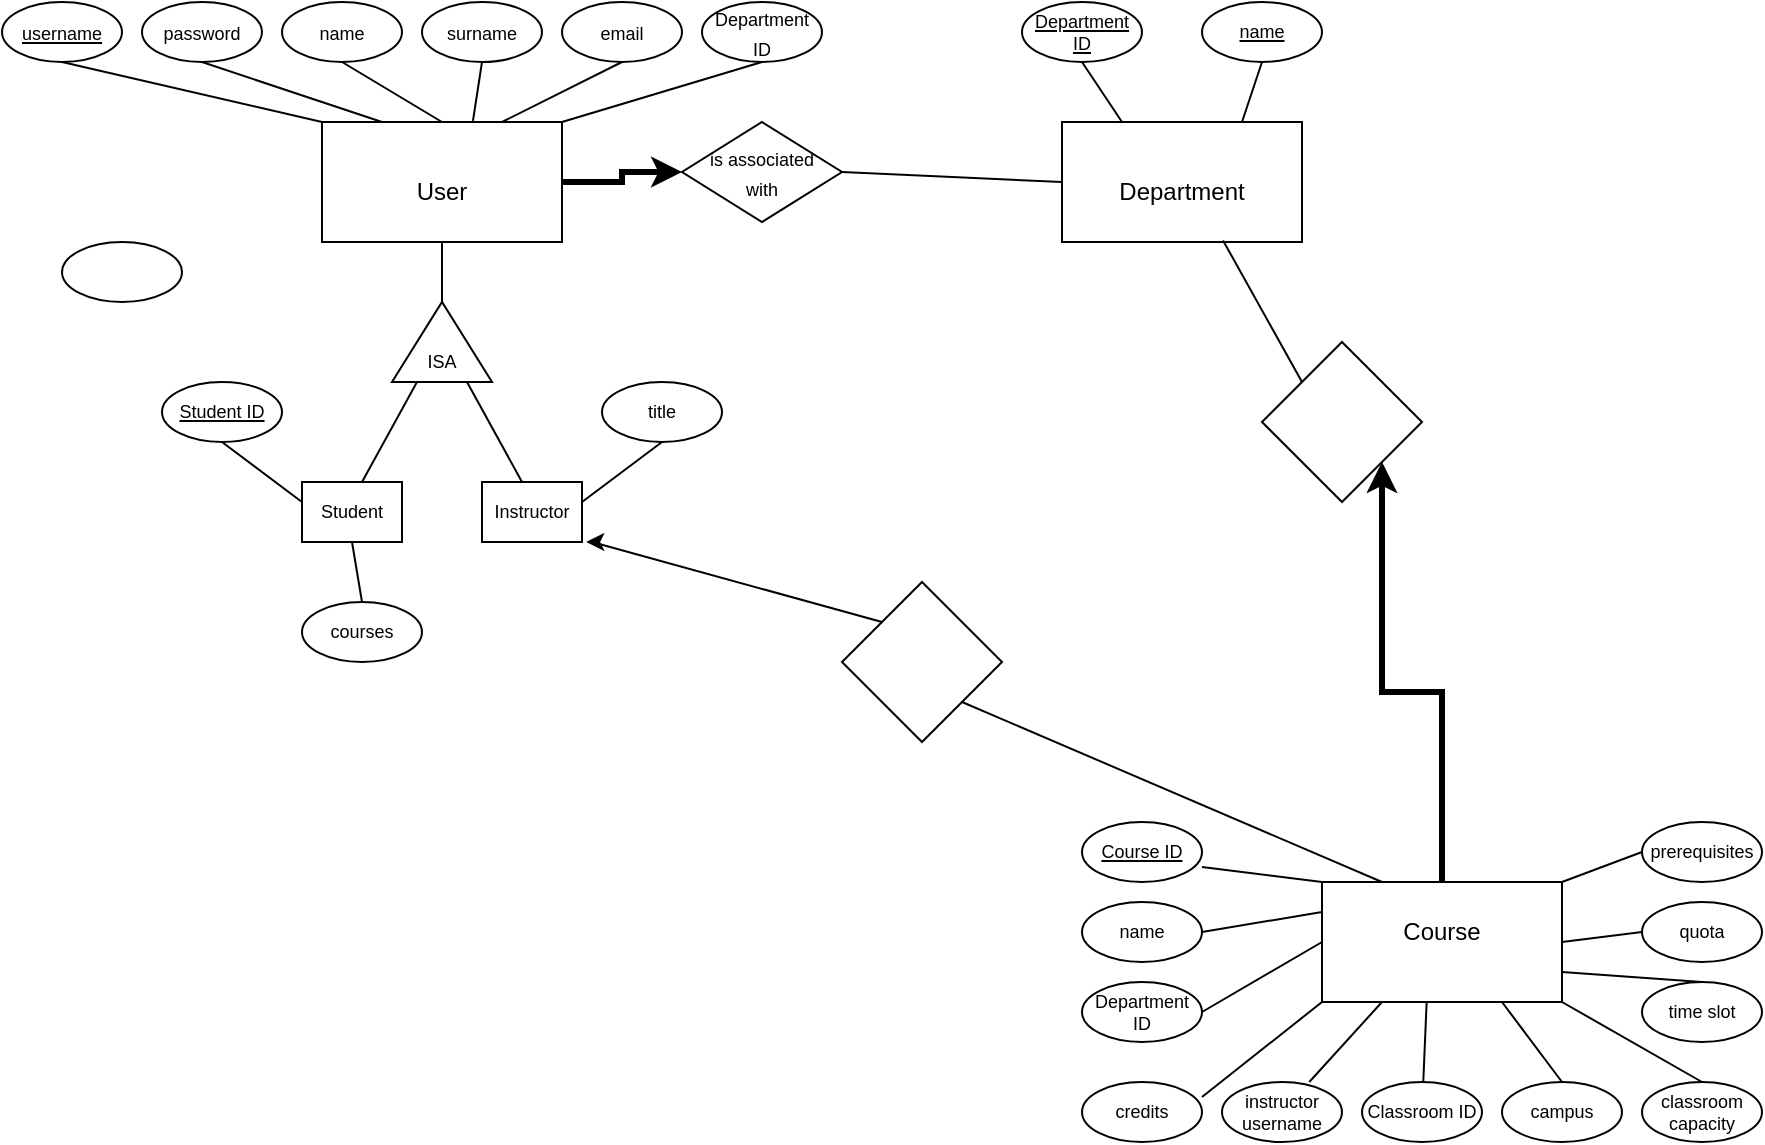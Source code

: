 <mxfile version="17.4.3" type="github">
  <diagram id="Lof_Wo-xlNR3MHUV8qx0" name="Page-1">
    <mxGraphModel dx="313" dy="184" grid="1" gridSize="10" guides="0" tooltips="1" connect="1" arrows="1" fold="1" page="1" pageScale="1" pageWidth="2000" pageHeight="3000" math="0" shadow="0">
      <root>
        <object label="" id="0">
          <mxCell />
        </object>
        <mxCell id="1" parent="0" />
        <mxCell id="NmvkQJJ4W1ErekPpUdU3-1" value="" style="rounded=0;whiteSpace=wrap;html=1;" parent="1" vertex="1">
          <mxGeometry x="260" y="70" width="120" height="60" as="geometry" />
        </mxCell>
        <mxCell id="NmvkQJJ4W1ErekPpUdU3-2" value="" style="ellipse;whiteSpace=wrap;html=1;" parent="1" vertex="1">
          <mxGeometry x="100" y="10" width="60" height="30" as="geometry" />
        </mxCell>
        <mxCell id="NmvkQJJ4W1ErekPpUdU3-3" value="" style="ellipse;whiteSpace=wrap;html=1;" parent="1" vertex="1">
          <mxGeometry x="170" y="10" width="60" height="30" as="geometry" />
        </mxCell>
        <mxCell id="NmvkQJJ4W1ErekPpUdU3-4" value="" style="ellipse;whiteSpace=wrap;html=1;" parent="1" vertex="1">
          <mxGeometry x="310" y="10" width="60" height="30" as="geometry" />
        </mxCell>
        <mxCell id="NmvkQJJ4W1ErekPpUdU3-5" value="" style="ellipse;whiteSpace=wrap;html=1;" parent="1" vertex="1">
          <mxGeometry x="380" y="10" width="60" height="30" as="geometry" />
        </mxCell>
        <mxCell id="NmvkQJJ4W1ErekPpUdU3-6" value="&lt;font style=&quot;font-size: 9px&quot;&gt;&lt;u&gt;username&lt;/u&gt;&lt;/font&gt;" style="text;html=1;strokeColor=none;fillColor=none;align=center;verticalAlign=middle;whiteSpace=wrap;rounded=0;" parent="1" vertex="1">
          <mxGeometry x="100" y="10" width="60" height="30" as="geometry" />
        </mxCell>
        <mxCell id="NmvkQJJ4W1ErekPpUdU3-7" value="&lt;font style=&quot;font-size: 9px&quot;&gt;password&lt;/font&gt;" style="text;html=1;strokeColor=none;fillColor=none;align=center;verticalAlign=middle;whiteSpace=wrap;rounded=0;" parent="1" vertex="1">
          <mxGeometry x="170" y="10" width="60" height="30" as="geometry" />
        </mxCell>
        <mxCell id="NmvkQJJ4W1ErekPpUdU3-10" value="&lt;font style=&quot;font-size: 9px&quot;&gt;email&lt;/font&gt;" style="text;html=1;strokeColor=none;fillColor=none;align=center;verticalAlign=middle;whiteSpace=wrap;rounded=0;" parent="1" vertex="1">
          <mxGeometry x="380" y="10" width="60" height="30" as="geometry" />
        </mxCell>
        <mxCell id="NmvkQJJ4W1ErekPpUdU3-11" value="" style="ellipse;whiteSpace=wrap;html=1;" parent="1" vertex="1">
          <mxGeometry x="240" y="10" width="60" height="30" as="geometry" />
        </mxCell>
        <mxCell id="NmvkQJJ4W1ErekPpUdU3-12" style="edgeStyle=orthogonalEdgeStyle;rounded=0;orthogonalLoop=1;jettySize=auto;html=1;exitX=0.5;exitY=1;exitDx=0;exitDy=0;" parent="1" source="NmvkQJJ4W1ErekPpUdU3-11" target="NmvkQJJ4W1ErekPpUdU3-11" edge="1">
          <mxGeometry relative="1" as="geometry" />
        </mxCell>
        <mxCell id="NmvkQJJ4W1ErekPpUdU3-13" value="&lt;font style=&quot;font-size: 9px&quot;&gt;name&lt;/font&gt;" style="text;html=1;strokeColor=none;fillColor=none;align=center;verticalAlign=middle;whiteSpace=wrap;rounded=0;" parent="1" vertex="1">
          <mxGeometry x="240" y="10" width="60" height="30" as="geometry" />
        </mxCell>
        <mxCell id="NmvkQJJ4W1ErekPpUdU3-14" value="&lt;font style=&quot;font-size: 9px&quot;&gt;surname&lt;/font&gt;" style="text;html=1;strokeColor=none;fillColor=none;align=center;verticalAlign=middle;whiteSpace=wrap;rounded=0;" parent="1" vertex="1">
          <mxGeometry x="310" y="10" width="60" height="30" as="geometry" />
        </mxCell>
        <mxCell id="NmvkQJJ4W1ErekPpUdU3-21" value="" style="endArrow=none;html=1;rounded=0;exitX=0;exitY=0;exitDx=0;exitDy=0;entryX=0.5;entryY=1;entryDx=0;entryDy=0;" parent="1" source="NmvkQJJ4W1ErekPpUdU3-1" target="NmvkQJJ4W1ErekPpUdU3-6" edge="1">
          <mxGeometry width="50" height="50" relative="1" as="geometry">
            <mxPoint x="140" y="90" as="sourcePoint" />
            <mxPoint x="190" y="40" as="targetPoint" />
          </mxGeometry>
        </mxCell>
        <mxCell id="NmvkQJJ4W1ErekPpUdU3-22" value="" style="endArrow=none;html=1;rounded=0;exitX=0.25;exitY=0;exitDx=0;exitDy=0;entryX=0.5;entryY=1;entryDx=0;entryDy=0;" parent="1" source="NmvkQJJ4W1ErekPpUdU3-1" target="NmvkQJJ4W1ErekPpUdU3-7" edge="1">
          <mxGeometry width="50" height="50" relative="1" as="geometry">
            <mxPoint x="330" y="70" as="sourcePoint" />
            <mxPoint x="240" y="40" as="targetPoint" />
          </mxGeometry>
        </mxCell>
        <mxCell id="NmvkQJJ4W1ErekPpUdU3-23" value="" style="endArrow=none;html=1;rounded=0;exitX=0.5;exitY=0;exitDx=0;exitDy=0;entryX=0.5;entryY=1;entryDx=0;entryDy=0;" parent="1" source="NmvkQJJ4W1ErekPpUdU3-1" target="NmvkQJJ4W1ErekPpUdU3-13" edge="1">
          <mxGeometry width="50" height="50" relative="1" as="geometry">
            <mxPoint x="280" y="90" as="sourcePoint" />
            <mxPoint x="190" y="60" as="targetPoint" />
          </mxGeometry>
        </mxCell>
        <mxCell id="NmvkQJJ4W1ErekPpUdU3-24" value="" style="endArrow=none;html=1;rounded=0;exitX=0.629;exitY=-0.01;exitDx=0;exitDy=0;entryX=0.5;entryY=1;entryDx=0;entryDy=0;exitPerimeter=0;" parent="1" source="NmvkQJJ4W1ErekPpUdU3-1" target="NmvkQJJ4W1ErekPpUdU3-14" edge="1">
          <mxGeometry width="50" height="50" relative="1" as="geometry">
            <mxPoint x="290" y="100" as="sourcePoint" />
            <mxPoint x="200" y="70" as="targetPoint" />
          </mxGeometry>
        </mxCell>
        <mxCell id="NmvkQJJ4W1ErekPpUdU3-25" value="" style="endArrow=none;html=1;rounded=0;exitX=0.75;exitY=0;exitDx=0;exitDy=0;entryX=0.5;entryY=1;entryDx=0;entryDy=0;" parent="1" source="NmvkQJJ4W1ErekPpUdU3-1" target="NmvkQJJ4W1ErekPpUdU3-10" edge="1">
          <mxGeometry width="50" height="50" relative="1" as="geometry">
            <mxPoint x="300" y="110" as="sourcePoint" />
            <mxPoint x="210" y="80" as="targetPoint" />
          </mxGeometry>
        </mxCell>
        <mxCell id="NmvkQJJ4W1ErekPpUdU3-26" value="User" style="text;html=1;strokeColor=none;fillColor=none;align=center;verticalAlign=middle;whiteSpace=wrap;rounded=0;" parent="1" vertex="1">
          <mxGeometry x="290" y="90" width="60" height="30" as="geometry" />
        </mxCell>
        <mxCell id="NmvkQJJ4W1ErekPpUdU3-28" value="" style="ellipse;whiteSpace=wrap;html=1;" parent="1" vertex="1">
          <mxGeometry x="450" y="10" width="60" height="30" as="geometry" />
        </mxCell>
        <mxCell id="NmvkQJJ4W1ErekPpUdU3-30" value="&lt;font style=&quot;line-height: 0.9 ; font-size: 9px&quot;&gt;Department ID&lt;/font&gt;" style="text;html=1;strokeColor=none;fillColor=none;align=center;verticalAlign=middle;whiteSpace=wrap;rounded=0;" parent="1" vertex="1">
          <mxGeometry x="450" y="15" width="60" height="20" as="geometry" />
        </mxCell>
        <mxCell id="NmvkQJJ4W1ErekPpUdU3-31" value="" style="endArrow=none;html=1;rounded=0;entryX=0.5;entryY=1;entryDx=0;entryDy=0;exitX=1;exitY=0;exitDx=0;exitDy=0;" parent="1" source="NmvkQJJ4W1ErekPpUdU3-1" target="NmvkQJJ4W1ErekPpUdU3-28" edge="1">
          <mxGeometry width="50" height="50" relative="1" as="geometry">
            <mxPoint x="360" y="80" as="sourcePoint" />
            <mxPoint x="420" y="50" as="targetPoint" />
          </mxGeometry>
        </mxCell>
        <mxCell id="NmvkQJJ4W1ErekPpUdU3-32" value="" style="triangle;whiteSpace=wrap;html=1;fontFamily=Helvetica;fontSize=9;strokeColor=default;rotation=-90;" parent="1" vertex="1">
          <mxGeometry x="300" y="155" width="40" height="50" as="geometry" />
        </mxCell>
        <mxCell id="NmvkQJJ4W1ErekPpUdU3-33" value="ISA" style="text;html=1;strokeColor=none;fillColor=none;align=center;verticalAlign=middle;whiteSpace=wrap;rounded=0;fontFamily=Helvetica;fontSize=9;" parent="1" vertex="1">
          <mxGeometry x="290" y="175" width="60" height="30" as="geometry" />
        </mxCell>
        <mxCell id="NmvkQJJ4W1ErekPpUdU3-34" value="" style="endArrow=none;html=1;rounded=0;fontFamily=Helvetica;fontSize=9;entryX=0.5;entryY=1;entryDx=0;entryDy=0;exitX=1;exitY=0.5;exitDx=0;exitDy=0;" parent="1" source="NmvkQJJ4W1ErekPpUdU3-32" target="NmvkQJJ4W1ErekPpUdU3-1" edge="1">
          <mxGeometry width="50" height="50" relative="1" as="geometry">
            <mxPoint x="310" y="250" as="sourcePoint" />
            <mxPoint x="360" y="200" as="targetPoint" />
          </mxGeometry>
        </mxCell>
        <mxCell id="NmvkQJJ4W1ErekPpUdU3-35" value="" style="endArrow=none;html=1;rounded=0;fontFamily=Helvetica;fontSize=9;entryX=0;entryY=0.75;entryDx=0;entryDy=0;" parent="1" target="NmvkQJJ4W1ErekPpUdU3-32" edge="1">
          <mxGeometry width="50" height="50" relative="1" as="geometry">
            <mxPoint x="360" y="250" as="sourcePoint" />
            <mxPoint x="330" y="140" as="targetPoint" />
          </mxGeometry>
        </mxCell>
        <mxCell id="NmvkQJJ4W1ErekPpUdU3-36" value="" style="endArrow=none;html=1;rounded=0;fontFamily=Helvetica;fontSize=9;entryX=0;entryY=0.25;entryDx=0;entryDy=0;" parent="1" target="NmvkQJJ4W1ErekPpUdU3-32" edge="1">
          <mxGeometry width="50" height="50" relative="1" as="geometry">
            <mxPoint x="280" y="250" as="sourcePoint" />
            <mxPoint x="342.5" y="210" as="targetPoint" />
          </mxGeometry>
        </mxCell>
        <mxCell id="NmvkQJJ4W1ErekPpUdU3-37" value="" style="rounded=0;whiteSpace=wrap;html=1;fontFamily=Helvetica;fontSize=9;strokeColor=default;" parent="1" vertex="1">
          <mxGeometry x="250" y="250" width="50" height="30" as="geometry" />
        </mxCell>
        <mxCell id="NmvkQJJ4W1ErekPpUdU3-38" value="" style="rounded=0;whiteSpace=wrap;html=1;fontFamily=Helvetica;fontSize=9;strokeColor=default;" parent="1" vertex="1">
          <mxGeometry x="340" y="250" width="50" height="30" as="geometry" />
        </mxCell>
        <mxCell id="NmvkQJJ4W1ErekPpUdU3-39" value="Student" style="text;html=1;strokeColor=none;fillColor=none;align=center;verticalAlign=middle;whiteSpace=wrap;rounded=0;fontFamily=Helvetica;fontSize=9;" parent="1" vertex="1">
          <mxGeometry x="245" y="250" width="60" height="30" as="geometry" />
        </mxCell>
        <mxCell id="NmvkQJJ4W1ErekPpUdU3-40" value="Instructor" style="text;html=1;strokeColor=none;fillColor=none;align=center;verticalAlign=middle;whiteSpace=wrap;rounded=0;fontFamily=Helvetica;fontSize=9;" parent="1" vertex="1">
          <mxGeometry x="335" y="250" width="60" height="30" as="geometry" />
        </mxCell>
        <mxCell id="NmvkQJJ4W1ErekPpUdU3-41" value="" style="ellipse;whiteSpace=wrap;html=1;" parent="1" vertex="1">
          <mxGeometry x="130" y="130" width="60" height="30" as="geometry" />
        </mxCell>
        <mxCell id="NmvkQJJ4W1ErekPpUdU3-42" value="" style="ellipse;whiteSpace=wrap;html=1;" parent="1" vertex="1">
          <mxGeometry x="180" y="200" width="60" height="30" as="geometry" />
        </mxCell>
        <mxCell id="NmvkQJJ4W1ErekPpUdU3-43" value="" style="ellipse;whiteSpace=wrap;html=1;" parent="1" vertex="1">
          <mxGeometry x="400" y="200" width="60" height="30" as="geometry" />
        </mxCell>
        <mxCell id="NmvkQJJ4W1ErekPpUdU3-44" value="title" style="text;html=1;strokeColor=none;fillColor=none;align=center;verticalAlign=middle;whiteSpace=wrap;rounded=0;fontFamily=Helvetica;fontSize=9;" parent="1" vertex="1">
          <mxGeometry x="400" y="200" width="60" height="30" as="geometry" />
        </mxCell>
        <mxCell id="NmvkQJJ4W1ErekPpUdU3-45" value="&lt;u&gt;Student ID&lt;/u&gt;" style="text;html=1;strokeColor=none;fillColor=none;align=center;verticalAlign=middle;whiteSpace=wrap;rounded=0;fontFamily=Helvetica;fontSize=9;" parent="1" vertex="1">
          <mxGeometry x="180" y="200" width="60" height="30" as="geometry" />
        </mxCell>
        <mxCell id="NmvkQJJ4W1ErekPpUdU3-46" value="" style="endArrow=none;html=1;rounded=0;fontFamily=Helvetica;fontSize=9;entryX=0.5;entryY=1;entryDx=0;entryDy=0;exitX=0.083;exitY=0.333;exitDx=0;exitDy=0;exitPerimeter=0;" parent="1" source="NmvkQJJ4W1ErekPpUdU3-39" target="NmvkQJJ4W1ErekPpUdU3-45" edge="1">
          <mxGeometry width="50" height="50" relative="1" as="geometry">
            <mxPoint x="290" y="260" as="sourcePoint" />
            <mxPoint x="317.5" y="210" as="targetPoint" />
          </mxGeometry>
        </mxCell>
        <mxCell id="NmvkQJJ4W1ErekPpUdU3-47" value="" style="endArrow=none;html=1;rounded=0;fontFamily=Helvetica;fontSize=9;entryX=0.5;entryY=1;entryDx=0;entryDy=0;exitX=0.917;exitY=0.333;exitDx=0;exitDy=0;exitPerimeter=0;" parent="1" source="NmvkQJJ4W1ErekPpUdU3-40" target="NmvkQJJ4W1ErekPpUdU3-44" edge="1">
          <mxGeometry width="50" height="50" relative="1" as="geometry">
            <mxPoint x="300" y="270" as="sourcePoint" />
            <mxPoint x="327.5" y="220" as="targetPoint" />
          </mxGeometry>
        </mxCell>
        <mxCell id="NmvkQJJ4W1ErekPpUdU3-48" value="" style="rounded=0;whiteSpace=wrap;html=1;" parent="1" vertex="1">
          <mxGeometry x="630" y="70" width="120" height="60" as="geometry" />
        </mxCell>
        <mxCell id="NmvkQJJ4W1ErekPpUdU3-49" value="Department" style="text;html=1;strokeColor=none;fillColor=none;align=center;verticalAlign=middle;whiteSpace=wrap;rounded=0;" parent="1" vertex="1">
          <mxGeometry x="660" y="90" width="60" height="30" as="geometry" />
        </mxCell>
        <mxCell id="NmvkQJJ4W1ErekPpUdU3-50" value="" style="ellipse;whiteSpace=wrap;html=1;" parent="1" vertex="1">
          <mxGeometry x="610" y="10" width="60" height="30" as="geometry" />
        </mxCell>
        <mxCell id="NmvkQJJ4W1ErekPpUdU3-51" value="" style="ellipse;whiteSpace=wrap;html=1;" parent="1" vertex="1">
          <mxGeometry x="700" y="10" width="60" height="30" as="geometry" />
        </mxCell>
        <mxCell id="NmvkQJJ4W1ErekPpUdU3-52" value="&lt;u&gt;Department ID&lt;/u&gt;" style="text;html=1;strokeColor=none;fillColor=none;align=center;verticalAlign=middle;whiteSpace=wrap;rounded=0;fontFamily=Helvetica;fontSize=9;" parent="1" vertex="1">
          <mxGeometry x="610" y="10" width="60" height="30" as="geometry" />
        </mxCell>
        <mxCell id="NmvkQJJ4W1ErekPpUdU3-53" value="&lt;u&gt;name&lt;/u&gt;" style="text;html=1;strokeColor=none;fillColor=none;align=center;verticalAlign=middle;whiteSpace=wrap;rounded=0;fontFamily=Helvetica;fontSize=9;" parent="1" vertex="1">
          <mxGeometry x="700" y="10" width="60" height="30" as="geometry" />
        </mxCell>
        <mxCell id="NmvkQJJ4W1ErekPpUdU3-54" value="" style="endArrow=none;html=1;rounded=0;fontFamily=Helvetica;fontSize=9;entryX=0.5;entryY=1;entryDx=0;entryDy=0;exitX=0.25;exitY=0;exitDx=0;exitDy=0;" parent="1" source="NmvkQJJ4W1ErekPpUdU3-48" target="NmvkQJJ4W1ErekPpUdU3-52" edge="1">
          <mxGeometry width="50" height="50" relative="1" as="geometry">
            <mxPoint x="610" y="90" as="sourcePoint" />
            <mxPoint x="660" y="40" as="targetPoint" />
          </mxGeometry>
        </mxCell>
        <mxCell id="NmvkQJJ4W1ErekPpUdU3-55" value="" style="endArrow=none;html=1;rounded=0;fontFamily=Helvetica;fontSize=9;entryX=0.5;entryY=1;entryDx=0;entryDy=0;exitX=0.75;exitY=0;exitDx=0;exitDy=0;" parent="1" source="NmvkQJJ4W1ErekPpUdU3-48" target="NmvkQJJ4W1ErekPpUdU3-53" edge="1">
          <mxGeometry width="50" height="50" relative="1" as="geometry">
            <mxPoint x="670" y="80" as="sourcePoint" />
            <mxPoint x="650" y="50" as="targetPoint" />
          </mxGeometry>
        </mxCell>
        <mxCell id="vF9d4ITDVxiNtmWQu563-13" style="edgeStyle=orthogonalEdgeStyle;rounded=0;orthogonalLoop=1;jettySize=auto;html=1;exitX=0.5;exitY=0;exitDx=0;exitDy=0;entryX=1;entryY=1;entryDx=0;entryDy=0;fontFamily=Helvetica;fontSize=9;strokeWidth=3;" edge="1" parent="1" source="NmvkQJJ4W1ErekPpUdU3-56" target="vF9d4ITDVxiNtmWQu563-12">
          <mxGeometry relative="1" as="geometry" />
        </mxCell>
        <mxCell id="NmvkQJJ4W1ErekPpUdU3-56" value="" style="rounded=0;whiteSpace=wrap;html=1;" parent="1" vertex="1">
          <mxGeometry x="760" y="450" width="120" height="60" as="geometry" />
        </mxCell>
        <mxCell id="NmvkQJJ4W1ErekPpUdU3-57" value="&lt;font style=&quot;font-size: 12px&quot;&gt;Course&lt;/font&gt;" style="text;html=1;strokeColor=none;fillColor=none;align=center;verticalAlign=middle;whiteSpace=wrap;rounded=0;fontFamily=Helvetica;fontSize=9;" parent="1" vertex="1">
          <mxGeometry x="790" y="460" width="60" height="30" as="geometry" />
        </mxCell>
        <mxCell id="NmvkQJJ4W1ErekPpUdU3-58" value="" style="ellipse;whiteSpace=wrap;html=1;" parent="1" vertex="1">
          <mxGeometry x="920" y="420" width="60" height="30" as="geometry" />
        </mxCell>
        <mxCell id="NmvkQJJ4W1ErekPpUdU3-59" value="" style="ellipse;whiteSpace=wrap;html=1;" parent="1" vertex="1">
          <mxGeometry x="920" y="460" width="60" height="30" as="geometry" />
        </mxCell>
        <mxCell id="NmvkQJJ4W1ErekPpUdU3-60" value="" style="ellipse;whiteSpace=wrap;html=1;" parent="1" vertex="1">
          <mxGeometry x="640" y="500" width="60" height="30" as="geometry" />
        </mxCell>
        <mxCell id="NmvkQJJ4W1ErekPpUdU3-61" value="" style="ellipse;whiteSpace=wrap;html=1;" parent="1" vertex="1">
          <mxGeometry x="920" y="500" width="60" height="30" as="geometry" />
        </mxCell>
        <mxCell id="NmvkQJJ4W1ErekPpUdU3-62" value="" style="ellipse;whiteSpace=wrap;html=1;" parent="1" vertex="1">
          <mxGeometry x="920" y="550" width="60" height="30" as="geometry" />
        </mxCell>
        <mxCell id="NmvkQJJ4W1ErekPpUdU3-63" value="" style="ellipse;whiteSpace=wrap;html=1;" parent="1" vertex="1">
          <mxGeometry x="850" y="550" width="60" height="30" as="geometry" />
        </mxCell>
        <mxCell id="NmvkQJJ4W1ErekPpUdU3-64" value="" style="ellipse;whiteSpace=wrap;html=1;" parent="1" vertex="1">
          <mxGeometry x="780" y="550" width="60" height="30" as="geometry" />
        </mxCell>
        <mxCell id="NmvkQJJ4W1ErekPpUdU3-65" value="" style="ellipse;whiteSpace=wrap;html=1;" parent="1" vertex="1">
          <mxGeometry x="710" y="550" width="60" height="30" as="geometry" />
        </mxCell>
        <mxCell id="NmvkQJJ4W1ErekPpUdU3-66" value="" style="ellipse;whiteSpace=wrap;html=1;" parent="1" vertex="1">
          <mxGeometry x="640" y="550" width="60" height="30" as="geometry" />
        </mxCell>
        <mxCell id="NmvkQJJ4W1ErekPpUdU3-67" value="" style="ellipse;whiteSpace=wrap;html=1;" parent="1" vertex="1">
          <mxGeometry x="640" y="460" width="60" height="30" as="geometry" />
        </mxCell>
        <mxCell id="NmvkQJJ4W1ErekPpUdU3-68" value="" style="ellipse;whiteSpace=wrap;html=1;" parent="1" vertex="1">
          <mxGeometry x="640" y="420" width="60" height="30" as="geometry" />
        </mxCell>
        <mxCell id="mDMJn-NBsmVwxydZv21h-1" value="" style="edgeStyle=orthogonalEdgeStyle;rounded=0;orthogonalLoop=1;jettySize=auto;html=1;exitX=1;exitY=0.5;exitDx=0;exitDy=0;entryX=0;entryY=0.5;entryDx=0;entryDy=0;strokeWidth=3;" parent="1" source="NmvkQJJ4W1ErekPpUdU3-1" target="NmvkQJJ4W1ErekPpUdU3-70" edge="1">
          <mxGeometry relative="1" as="geometry" />
        </mxCell>
        <mxCell id="NmvkQJJ4W1ErekPpUdU3-70" value="" style="rhombus;whiteSpace=wrap;html=1;fontFamily=Helvetica;fontSize=12;strokeColor=default;" parent="1" vertex="1">
          <mxGeometry x="440" y="70" width="80" height="50" as="geometry" />
        </mxCell>
        <mxCell id="NmvkQJJ4W1ErekPpUdU3-71" value="&lt;font style=&quot;font-size: 9px&quot;&gt;is associated with&lt;/font&gt;" style="text;html=1;strokeColor=none;fillColor=none;align=center;verticalAlign=middle;whiteSpace=wrap;rounded=0;fontFamily=Helvetica;fontSize=12;" parent="1" vertex="1">
          <mxGeometry x="450" y="80" width="60" height="30" as="geometry" />
        </mxCell>
        <mxCell id="NmvkQJJ4W1ErekPpUdU3-73" value="" style="endArrow=none;html=1;rounded=0;fontFamily=Helvetica;fontSize=9;strokeWidth=1;exitX=0;exitY=0.5;exitDx=0;exitDy=0;entryX=1;entryY=0.5;entryDx=0;entryDy=0;" parent="1" source="NmvkQJJ4W1ErekPpUdU3-48" target="NmvkQJJ4W1ErekPpUdU3-70" edge="1">
          <mxGeometry width="50" height="50" relative="1" as="geometry">
            <mxPoint x="460" y="140" as="sourcePoint" />
            <mxPoint x="410" y="150" as="targetPoint" />
          </mxGeometry>
        </mxCell>
        <mxCell id="mDMJn-NBsmVwxydZv21h-2" value="" style="ellipse;whiteSpace=wrap;html=1;" parent="1" vertex="1">
          <mxGeometry x="250" y="310" width="60" height="30" as="geometry" />
        </mxCell>
        <mxCell id="mDMJn-NBsmVwxydZv21h-3" value="" style="endArrow=none;html=1;rounded=0;fontFamily=Helvetica;fontSize=9;entryX=0.5;entryY=1;entryDx=0;entryDy=0;exitX=0.5;exitY=0;exitDx=0;exitDy=0;" parent="1" source="mDMJn-NBsmVwxydZv21h-2" target="NmvkQJJ4W1ErekPpUdU3-39" edge="1">
          <mxGeometry width="50" height="50" relative="1" as="geometry">
            <mxPoint x="259.98" y="269.99" as="sourcePoint" />
            <mxPoint x="220" y="240" as="targetPoint" />
          </mxGeometry>
        </mxCell>
        <mxCell id="mDMJn-NBsmVwxydZv21h-5" value="courses" style="text;html=1;strokeColor=none;fillColor=none;align=center;verticalAlign=middle;whiteSpace=wrap;rounded=0;fontFamily=Helvetica;fontSize=9;" parent="1" vertex="1">
          <mxGeometry x="250" y="310" width="60" height="30" as="geometry" />
        </mxCell>
        <mxCell id="mDMJn-NBsmVwxydZv21h-10" value="&lt;u&gt;Course ID&lt;/u&gt;" style="text;html=1;strokeColor=none;fillColor=none;align=center;verticalAlign=middle;whiteSpace=wrap;rounded=0;fontFamily=Helvetica;fontSize=9;" parent="1" vertex="1">
          <mxGeometry x="640" y="420" width="60" height="30" as="geometry" />
        </mxCell>
        <mxCell id="mDMJn-NBsmVwxydZv21h-11" value="name" style="text;html=1;strokeColor=none;fillColor=none;align=center;verticalAlign=middle;whiteSpace=wrap;rounded=0;fontFamily=Helvetica;fontSize=9;" parent="1" vertex="1">
          <mxGeometry x="640" y="460" width="60" height="30" as="geometry" />
        </mxCell>
        <mxCell id="mDMJn-NBsmVwxydZv21h-12" value="Department ID" style="text;html=1;strokeColor=none;fillColor=none;align=center;verticalAlign=middle;whiteSpace=wrap;rounded=0;fontFamily=Helvetica;fontSize=9;" parent="1" vertex="1">
          <mxGeometry x="640" y="500" width="60" height="30" as="geometry" />
        </mxCell>
        <mxCell id="mDMJn-NBsmVwxydZv21h-13" value="credits" style="text;html=1;strokeColor=none;fillColor=none;align=center;verticalAlign=middle;whiteSpace=wrap;rounded=0;fontFamily=Helvetica;fontSize=9;" parent="1" vertex="1">
          <mxGeometry x="640" y="550" width="60" height="30" as="geometry" />
        </mxCell>
        <mxCell id="mDMJn-NBsmVwxydZv21h-14" value="instructor username" style="text;html=1;strokeColor=none;fillColor=none;align=center;verticalAlign=middle;whiteSpace=wrap;rounded=0;fontFamily=Helvetica;fontSize=9;" parent="1" vertex="1">
          <mxGeometry x="710" y="550" width="60" height="30" as="geometry" />
        </mxCell>
        <mxCell id="mDMJn-NBsmVwxydZv21h-15" value="Classroom ID" style="text;html=1;strokeColor=none;fillColor=none;align=center;verticalAlign=middle;whiteSpace=wrap;rounded=0;fontFamily=Helvetica;fontSize=9;" parent="1" vertex="1">
          <mxGeometry x="780" y="550" width="60" height="30" as="geometry" />
        </mxCell>
        <mxCell id="mDMJn-NBsmVwxydZv21h-16" value="campus" style="text;html=1;strokeColor=none;fillColor=none;align=center;verticalAlign=middle;whiteSpace=wrap;rounded=0;fontFamily=Helvetica;fontSize=9;" parent="1" vertex="1">
          <mxGeometry x="850" y="550" width="60" height="30" as="geometry" />
        </mxCell>
        <mxCell id="mDMJn-NBsmVwxydZv21h-17" value="classroom capacity" style="text;html=1;strokeColor=none;fillColor=none;align=center;verticalAlign=middle;whiteSpace=wrap;rounded=0;fontFamily=Helvetica;fontSize=9;" parent="1" vertex="1">
          <mxGeometry x="920" y="550" width="60" height="30" as="geometry" />
        </mxCell>
        <mxCell id="mDMJn-NBsmVwxydZv21h-18" value="time slot" style="text;html=1;strokeColor=none;fillColor=none;align=center;verticalAlign=middle;whiteSpace=wrap;rounded=0;fontFamily=Helvetica;fontSize=9;" parent="1" vertex="1">
          <mxGeometry x="920" y="500" width="60" height="30" as="geometry" />
        </mxCell>
        <mxCell id="mDMJn-NBsmVwxydZv21h-19" value="quota" style="text;html=1;strokeColor=none;fillColor=none;align=center;verticalAlign=middle;whiteSpace=wrap;rounded=0;fontFamily=Helvetica;fontSize=9;" parent="1" vertex="1">
          <mxGeometry x="920" y="460" width="60" height="30" as="geometry" />
        </mxCell>
        <mxCell id="mDMJn-NBsmVwxydZv21h-20" value="prerequisites" style="text;html=1;strokeColor=none;fillColor=none;align=center;verticalAlign=middle;whiteSpace=wrap;rounded=0;fontFamily=Helvetica;fontSize=9;" parent="1" vertex="1">
          <mxGeometry x="920" y="420" width="60" height="30" as="geometry" />
        </mxCell>
        <mxCell id="vF9d4ITDVxiNtmWQu563-1" value="" style="endArrow=none;html=1;rounded=0;fontFamily=Helvetica;fontSize=9;strokeWidth=1;entryX=0;entryY=0;entryDx=0;entryDy=0;exitX=1;exitY=0.75;exitDx=0;exitDy=0;" edge="1" parent="1" source="mDMJn-NBsmVwxydZv21h-10" target="NmvkQJJ4W1ErekPpUdU3-56">
          <mxGeometry width="50" height="50" relative="1" as="geometry">
            <mxPoint x="740" y="500" as="sourcePoint" />
            <mxPoint x="790" y="450" as="targetPoint" />
          </mxGeometry>
        </mxCell>
        <mxCell id="vF9d4ITDVxiNtmWQu563-2" value="" style="endArrow=none;html=1;rounded=0;fontFamily=Helvetica;fontSize=9;strokeWidth=1;entryX=0;entryY=0.25;entryDx=0;entryDy=0;exitX=1;exitY=0.5;exitDx=0;exitDy=0;" edge="1" parent="1" source="mDMJn-NBsmVwxydZv21h-11" target="NmvkQJJ4W1ErekPpUdU3-56">
          <mxGeometry width="50" height="50" relative="1" as="geometry">
            <mxPoint x="710" y="452.5" as="sourcePoint" />
            <mxPoint x="770" y="460" as="targetPoint" />
          </mxGeometry>
        </mxCell>
        <mxCell id="vF9d4ITDVxiNtmWQu563-3" value="" style="endArrow=none;html=1;rounded=0;fontFamily=Helvetica;fontSize=9;strokeWidth=1;entryX=0;entryY=0.5;entryDx=0;entryDy=0;exitX=1;exitY=0.5;exitDx=0;exitDy=0;" edge="1" parent="1" source="mDMJn-NBsmVwxydZv21h-12" target="NmvkQJJ4W1ErekPpUdU3-56">
          <mxGeometry width="50" height="50" relative="1" as="geometry">
            <mxPoint x="720" y="462.5" as="sourcePoint" />
            <mxPoint x="780" y="470" as="targetPoint" />
          </mxGeometry>
        </mxCell>
        <mxCell id="vF9d4ITDVxiNtmWQu563-4" value="" style="endArrow=none;html=1;rounded=0;fontFamily=Helvetica;fontSize=9;strokeWidth=1;entryX=0;entryY=1;entryDx=0;entryDy=0;exitX=1;exitY=0.25;exitDx=0;exitDy=0;" edge="1" parent="1" source="mDMJn-NBsmVwxydZv21h-13" target="NmvkQJJ4W1ErekPpUdU3-56">
          <mxGeometry width="50" height="50" relative="1" as="geometry">
            <mxPoint x="730" y="472.5" as="sourcePoint" />
            <mxPoint x="790" y="480" as="targetPoint" />
          </mxGeometry>
        </mxCell>
        <mxCell id="vF9d4ITDVxiNtmWQu563-5" value="" style="endArrow=none;html=1;rounded=0;fontFamily=Helvetica;fontSize=9;strokeWidth=1;entryX=0.25;entryY=1;entryDx=0;entryDy=0;" edge="1" parent="1" source="mDMJn-NBsmVwxydZv21h-14" target="NmvkQJJ4W1ErekPpUdU3-56">
          <mxGeometry width="50" height="50" relative="1" as="geometry">
            <mxPoint x="740" y="482.5" as="sourcePoint" />
            <mxPoint x="790" y="500" as="targetPoint" />
          </mxGeometry>
        </mxCell>
        <mxCell id="vF9d4ITDVxiNtmWQu563-6" value="" style="endArrow=none;html=1;rounded=0;fontFamily=Helvetica;fontSize=9;strokeWidth=1;entryX=0.436;entryY=1;entryDx=0;entryDy=0;entryPerimeter=0;" edge="1" parent="1" source="mDMJn-NBsmVwxydZv21h-15" target="NmvkQJJ4W1ErekPpUdU3-56">
          <mxGeometry width="50" height="50" relative="1" as="geometry">
            <mxPoint x="750" y="492.5" as="sourcePoint" />
            <mxPoint x="810" y="520" as="targetPoint" />
          </mxGeometry>
        </mxCell>
        <mxCell id="vF9d4ITDVxiNtmWQu563-7" value="" style="endArrow=none;html=1;rounded=0;fontFamily=Helvetica;fontSize=9;strokeWidth=1;entryX=0.75;entryY=1;entryDx=0;entryDy=0;exitX=0.5;exitY=0;exitDx=0;exitDy=0;" edge="1" parent="1" source="mDMJn-NBsmVwxydZv21h-16" target="NmvkQJJ4W1ErekPpUdU3-56">
          <mxGeometry width="50" height="50" relative="1" as="geometry">
            <mxPoint x="760" y="502.5" as="sourcePoint" />
            <mxPoint x="820" y="510" as="targetPoint" />
          </mxGeometry>
        </mxCell>
        <mxCell id="vF9d4ITDVxiNtmWQu563-8" value="" style="endArrow=none;html=1;rounded=0;fontFamily=Helvetica;fontSize=9;strokeWidth=1;entryX=0.5;entryY=0;entryDx=0;entryDy=0;exitX=1;exitY=1;exitDx=0;exitDy=0;" edge="1" parent="1" source="NmvkQJJ4W1ErekPpUdU3-56" target="mDMJn-NBsmVwxydZv21h-17">
          <mxGeometry width="50" height="50" relative="1" as="geometry">
            <mxPoint x="770" y="512.5" as="sourcePoint" />
            <mxPoint x="830" y="520" as="targetPoint" />
          </mxGeometry>
        </mxCell>
        <mxCell id="vF9d4ITDVxiNtmWQu563-9" value="" style="endArrow=none;html=1;rounded=0;fontFamily=Helvetica;fontSize=9;strokeWidth=1;entryX=0.5;entryY=0;entryDx=0;entryDy=0;exitX=1;exitY=0.75;exitDx=0;exitDy=0;" edge="1" parent="1" source="NmvkQJJ4W1ErekPpUdU3-56" target="mDMJn-NBsmVwxydZv21h-18">
          <mxGeometry width="50" height="50" relative="1" as="geometry">
            <mxPoint x="780" y="522.5" as="sourcePoint" />
            <mxPoint x="840" y="530" as="targetPoint" />
          </mxGeometry>
        </mxCell>
        <mxCell id="vF9d4ITDVxiNtmWQu563-10" value="" style="endArrow=none;html=1;rounded=0;fontFamily=Helvetica;fontSize=9;strokeWidth=1;entryX=0;entryY=0.5;entryDx=0;entryDy=0;exitX=1;exitY=0.5;exitDx=0;exitDy=0;" edge="1" parent="1" source="NmvkQJJ4W1ErekPpUdU3-56" target="mDMJn-NBsmVwxydZv21h-19">
          <mxGeometry width="50" height="50" relative="1" as="geometry">
            <mxPoint x="790" y="532.5" as="sourcePoint" />
            <mxPoint x="850" y="540" as="targetPoint" />
          </mxGeometry>
        </mxCell>
        <mxCell id="vF9d4ITDVxiNtmWQu563-11" value="" style="endArrow=none;html=1;rounded=0;fontFamily=Helvetica;fontSize=9;strokeWidth=1;entryX=0;entryY=0.5;entryDx=0;entryDy=0;exitX=1;exitY=0;exitDx=0;exitDy=0;" edge="1" parent="1" source="NmvkQJJ4W1ErekPpUdU3-56" target="mDMJn-NBsmVwxydZv21h-20">
          <mxGeometry width="50" height="50" relative="1" as="geometry">
            <mxPoint x="800" y="542.5" as="sourcePoint" />
            <mxPoint x="860" y="550" as="targetPoint" />
          </mxGeometry>
        </mxCell>
        <mxCell id="vF9d4ITDVxiNtmWQu563-12" value="" style="rhombus;whiteSpace=wrap;html=1;fontFamily=Helvetica;fontSize=9;strokeColor=default;" vertex="1" parent="1">
          <mxGeometry x="730" y="180" width="80" height="80" as="geometry" />
        </mxCell>
        <mxCell id="vF9d4ITDVxiNtmWQu563-15" value="" style="endArrow=none;html=1;rounded=0;fontFamily=Helvetica;fontSize=9;strokeWidth=1;entryX=0.671;entryY=0.987;entryDx=0;entryDy=0;entryPerimeter=0;exitX=0;exitY=0;exitDx=0;exitDy=0;" edge="1" parent="1" source="vF9d4ITDVxiNtmWQu563-12" target="NmvkQJJ4W1ErekPpUdU3-48">
          <mxGeometry width="50" height="50" relative="1" as="geometry">
            <mxPoint x="560" y="330" as="sourcePoint" />
            <mxPoint x="610" y="280" as="targetPoint" />
          </mxGeometry>
        </mxCell>
        <mxCell id="vF9d4ITDVxiNtmWQu563-16" value="" style="rhombus;whiteSpace=wrap;html=1;fontFamily=Helvetica;fontSize=9;strokeColor=default;" vertex="1" parent="1">
          <mxGeometry x="520" y="300" width="80" height="80" as="geometry" />
        </mxCell>
        <mxCell id="vF9d4ITDVxiNtmWQu563-17" value="" style="endArrow=none;html=1;rounded=0;fontFamily=Helvetica;fontSize=9;strokeWidth=1;exitX=1;exitY=1;exitDx=0;exitDy=0;entryX=0;entryY=0;entryDx=0;entryDy=0;" edge="1" parent="1" source="NmvkQJJ4W1ErekPpUdU3-40" target="vF9d4ITDVxiNtmWQu563-16">
          <mxGeometry width="50" height="50" relative="1" as="geometry">
            <mxPoint x="530" y="350" as="sourcePoint" />
            <mxPoint x="580" y="300" as="targetPoint" />
          </mxGeometry>
        </mxCell>
        <mxCell id="vF9d4ITDVxiNtmWQu563-18" value="" style="endArrow=none;html=1;rounded=0;fontFamily=Helvetica;fontSize=9;strokeWidth=1;entryX=0.25;entryY=0;entryDx=0;entryDy=0;exitX=1;exitY=1;exitDx=0;exitDy=0;" edge="1" parent="1" source="vF9d4ITDVxiNtmWQu563-16" target="NmvkQJJ4W1ErekPpUdU3-56">
          <mxGeometry width="50" height="50" relative="1" as="geometry">
            <mxPoint x="530" y="350" as="sourcePoint" />
            <mxPoint x="580" y="300" as="targetPoint" />
          </mxGeometry>
        </mxCell>
        <mxCell id="vF9d4ITDVxiNtmWQu563-19" style="edgeStyle=orthogonalEdgeStyle;rounded=0;orthogonalLoop=1;jettySize=auto;html=1;exitX=1;exitY=1;exitDx=0;exitDy=0;entryX=0.951;entryY=0.982;entryDx=0;entryDy=0;entryPerimeter=0;fontFamily=Helvetica;fontSize=9;strokeWidth=1;" edge="1" parent="1" source="NmvkQJJ4W1ErekPpUdU3-40" target="NmvkQJJ4W1ErekPpUdU3-40">
          <mxGeometry relative="1" as="geometry" />
        </mxCell>
      </root>
    </mxGraphModel>
  </diagram>
</mxfile>
